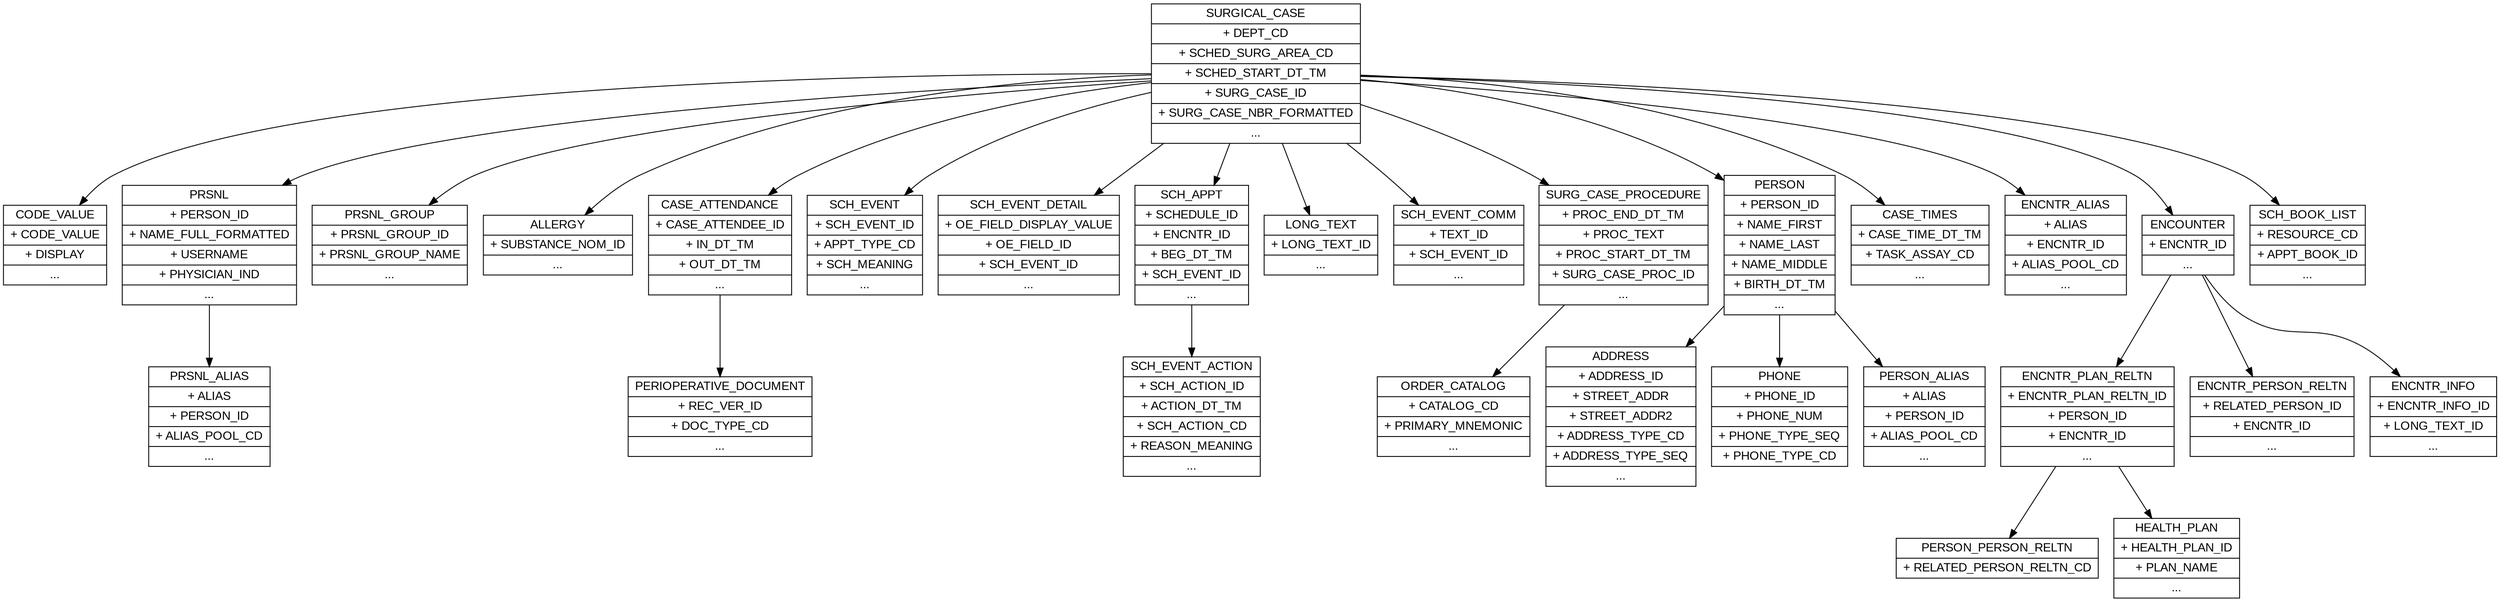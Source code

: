 digraph ERD {
    node [shape=record, fontname = "Arial"];
    graph [fontname = "Arial"];
    edge [fontname = "Arial"];

    SURGICAL_CASE [label="{SURGICAL_CASE|+ DEPT_CD|+ SCHED_SURG_AREA_CD|+ SCHED_START_DT_TM|+ SURG_CASE_ID|+ SURG_CASE_NBR_FORMATTED|...}"];
    CODE_VALUE [label="{CODE_VALUE|+ CODE_VALUE|+ DISPLAY|...}"];
    PRSNL [label="{PRSNL|+ PERSON_ID|+ NAME_FULL_FORMATTED|+ USERNAME|+ PHYSICIAN_IND|...}"];
    PRSNL_ALIAS [label="{PRSNL_ALIAS|+ ALIAS|+ PERSON_ID|+ ALIAS_POOL_CD|...}"];
    PRSNL_GROUP [label="{PRSNL_GROUP|+ PRSNL_GROUP_ID|+ PRSNL_GROUP_NAME|...}"];
    ALLERGY [label="{ALLERGY|+ SUBSTANCE_NOM_ID|...}"];
    CASE_ATTENDANCE [label="{CASE_ATTENDANCE|+ CASE_ATTENDEE_ID|+ IN_DT_TM|+ OUT_DT_TM|...}"];
    PERIOPERATIVE_DOCUMENT [label="{PERIOPERATIVE_DOCUMENT|+ REC_VER_ID|+ DOC_TYPE_CD|...}"];
    SCH_EVENT [label="{SCH_EVENT|+ SCH_EVENT_ID|+ APPT_TYPE_CD|+ SCH_MEANING|...}"];
    SCH_EVENT_ACTION [label="{SCH_EVENT_ACTION|+ SCH_ACTION_ID|+ ACTION_DT_TM|+ SCH_ACTION_CD|+ REASON_MEANING|...}"];
    SCH_EVENT_DETAIL [label="{SCH_EVENT_DETAIL|+ OE_FIELD_DISPLAY_VALUE|+ OE_FIELD_ID|+ SCH_EVENT_ID|...}"];
    SCH_APPT [label="{SCH_APPT|+ SCHEDULE_ID|+ ENCNTR_ID|+ BEG_DT_TM|+ SCH_EVENT_ID|...}"];
    LONG_TEXT [label="{LONG_TEXT|+ LONG_TEXT_ID|...}"];
    SCH_EVENT_COMM [label="{SCH_EVENT_COMM|+ TEXT_ID|+ SCH_EVENT_ID|...}"];
    SURG_CASE_PROCEDURE [label="{SURG_CASE_PROCEDURE|+ PROC_END_DT_TM|+ PROC_TEXT|+ PROC_START_DT_TM|+ SURG_CASE_PROC_ID|...}"];
    ORDER_CATALOG [label="{ORDER_CATALOG|+ CATALOG_CD|+ PRIMARY_MNEMONIC|...}"];
    PERSON [label="{PERSON|+ PERSON_ID|+ NAME_FIRST|+ NAME_LAST|+ NAME_MIDDLE|+ BIRTH_DT_TM|...}"];
    ADDRESS [label="{ADDRESS|+ ADDRESS_ID|+ STREET_ADDR|+ STREET_ADDR2|+ ADDRESS_TYPE_CD|+ ADDRESS_TYPE_SEQ|...}"];
    PHONE [label="{PHONE|+ PHONE_ID|+ PHONE_NUM|+ PHONE_TYPE_SEQ|+ PHONE_TYPE_CD}"];
    PERSON_ALIAS [label="{PERSON_ALIAS|+ ALIAS|+ PERSON_ID|+ ALIAS_POOL_CD|...}"];
    CASE_TIMES [label="{CASE_TIMES|+ CASE_TIME_DT_TM|+ TASK_ASSAY_CD|...}"];
    ENCNTR_ALIAS [label="{ENCNTR_ALIAS|+ ALIAS|+ ENCNTR_ID|+ ALIAS_POOL_CD|...}"];
    ENCNTR [label="{ENCOUNTER|+ ENCNTR_ID|...}"];
    ENCNTR_PLAN_RELTN [label="{ENCNTR_PLAN_RELTN|+ ENCNTR_PLAN_RELTN_ID|+ PERSON_ID|+ ENCNTR_ID|...}"];
    PERSON_PERSON_RELTN [label="{PERSON_PERSON_RELTN|+ RELATED_PERSON_RELTN_CD}"];
    HEALTH_PLAN [label="{HEALTH_PLAN|+ HEALTH_PLAN_ID|+ PLAN_NAME|...}"];
    ENCNTR_PERSON_RELTN [label="{ENCNTR_PERSON_RELTN|+ RELATED_PERSON_ID|+ ENCNTR_ID|...}"];
    ENCNTR_INFO [label="{ENCNTR_INFO|+ ENCNTR_INFO_ID|+ LONG_TEXT_ID|...}"];
    SCH_BOOK_LIST [label="{SCH_BOOK_LIST|+ RESOURCE_CD|+ APPT_BOOK_ID|...}"];

    SURGICAL_CASE -> CODE_VALUE;
    SURGICAL_CASE -> PRSNL;
    PRSNL -> PRSNL_ALIAS;
    SURGICAL_CASE -> PRSNL_GROUP;
    SURGICAL_CASE -> ALLERGY;
    SURGICAL_CASE -> CASE_ATTENDANCE;
    CASE_ATTENDANCE -> PERIOPERATIVE_DOCUMENT;
    SURGICAL_CASE -> SCH_EVENT;
    SURGICAL_CASE -> SCH_EVENT_DETAIL;
    SURGICAL_CASE -> SCH_APPT;
    SCH_APPT -> SCH_EVENT_ACTION;
    SURGICAL_CASE -> LONG_TEXT;
    SURGICAL_CASE -> SCH_EVENT_COMM;
    SURGICAL_CASE -> SURG_CASE_PROCEDURE;
    SURG_CASE_PROCEDURE -> ORDER_CATALOG;
    SURGICAL_CASE -> PERSON;
    PERSON -> ADDRESS;
    PERSON -> PHONE;
    PERSON -> PERSON_ALIAS;
    SURGICAL_CASE -> CASE_TIMES;
    SURGICAL_CASE -> ENCNTR_ALIAS;
    SURGICAL_CASE -> ENCNTR;
    ENCNTR -> ENCNTR_PLAN_RELTN;
    ENCNTR_PLAN_RELTN -> HEALTH_PLAN;
    ENCNTR_PLAN_RELTN -> PERSON_PERSON_RELTN;
    ENCNTR -> ENCNTR_PERSON_RELTN;
    ENCNTR -> ENCNTR_INFO;
    SURGICAL_CASE -> SCH_BOOK_LIST;
}
